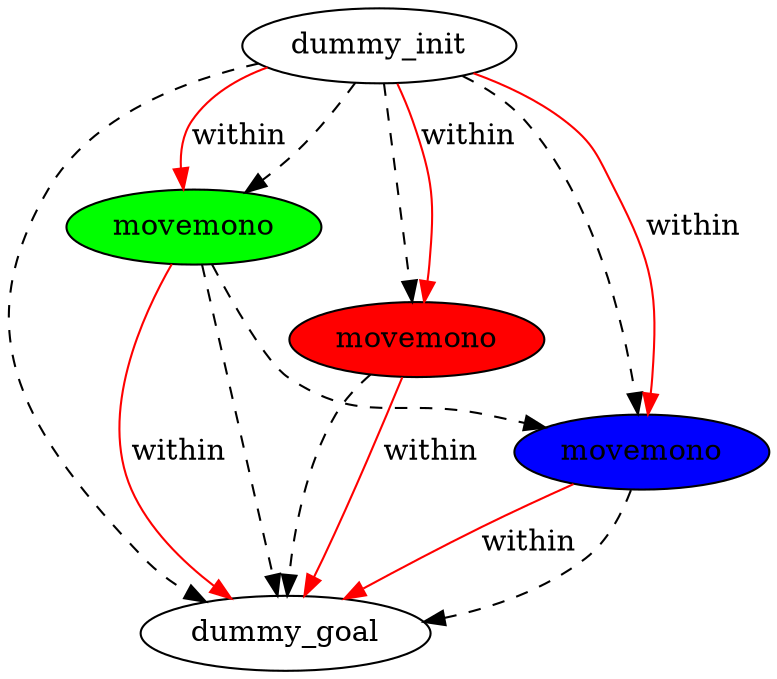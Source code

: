 digraph {
	"bab7b69c-f962-17b0-608a-40c00879db75" [label=dummy_init fillcolor=white style=filled]
	"457db8cb-13ee-4b61-a426-087e6d95c41c" [label=dummy_goal fillcolor=white style=filled]
	"eaa7f2a2-fe9d-9b50-d598-646705701437" [label=movemono fillcolor=green style=filled]
	"e6055cea-ab76-d88c-3161-0c5366f019a8" [label=movemono fillcolor=red style=filled]
	"2997a080-4ea1-fefd-dc05-2dfaccba099f" [label=movemono fillcolor=blue style=filled]
	"bab7b69c-f962-17b0-608a-40c00879db75" -> "e6055cea-ab76-d88c-3161-0c5366f019a8" [color=black style=dashed]
	"eaa7f2a2-fe9d-9b50-d598-646705701437" -> "2997a080-4ea1-fefd-dc05-2dfaccba099f" [color=black style=dashed]
	"eaa7f2a2-fe9d-9b50-d598-646705701437" -> "457db8cb-13ee-4b61-a426-087e6d95c41c" [color=black style=dashed]
	"2997a080-4ea1-fefd-dc05-2dfaccba099f" -> "457db8cb-13ee-4b61-a426-087e6d95c41c" [color=black style=dashed]
	"bab7b69c-f962-17b0-608a-40c00879db75" -> "457db8cb-13ee-4b61-a426-087e6d95c41c" [color=black style=dashed]
	"bab7b69c-f962-17b0-608a-40c00879db75" -> "eaa7f2a2-fe9d-9b50-d598-646705701437" [color=black style=dashed]
	"e6055cea-ab76-d88c-3161-0c5366f019a8" -> "457db8cb-13ee-4b61-a426-087e6d95c41c" [color=black style=dashed]
	"bab7b69c-f962-17b0-608a-40c00879db75" -> "2997a080-4ea1-fefd-dc05-2dfaccba099f" [color=black style=dashed]
	"eaa7f2a2-fe9d-9b50-d598-646705701437" -> "457db8cb-13ee-4b61-a426-087e6d95c41c" [label=within color=red]
	"bab7b69c-f962-17b0-608a-40c00879db75" -> "e6055cea-ab76-d88c-3161-0c5366f019a8" [label=within color=red]
	"bab7b69c-f962-17b0-608a-40c00879db75" -> "2997a080-4ea1-fefd-dc05-2dfaccba099f" [label=within color=red]
	"e6055cea-ab76-d88c-3161-0c5366f019a8" -> "457db8cb-13ee-4b61-a426-087e6d95c41c" [label=within color=red]
	"bab7b69c-f962-17b0-608a-40c00879db75" -> "eaa7f2a2-fe9d-9b50-d598-646705701437" [label=within color=red]
	"2997a080-4ea1-fefd-dc05-2dfaccba099f" -> "457db8cb-13ee-4b61-a426-087e6d95c41c" [label=within color=red]
}
